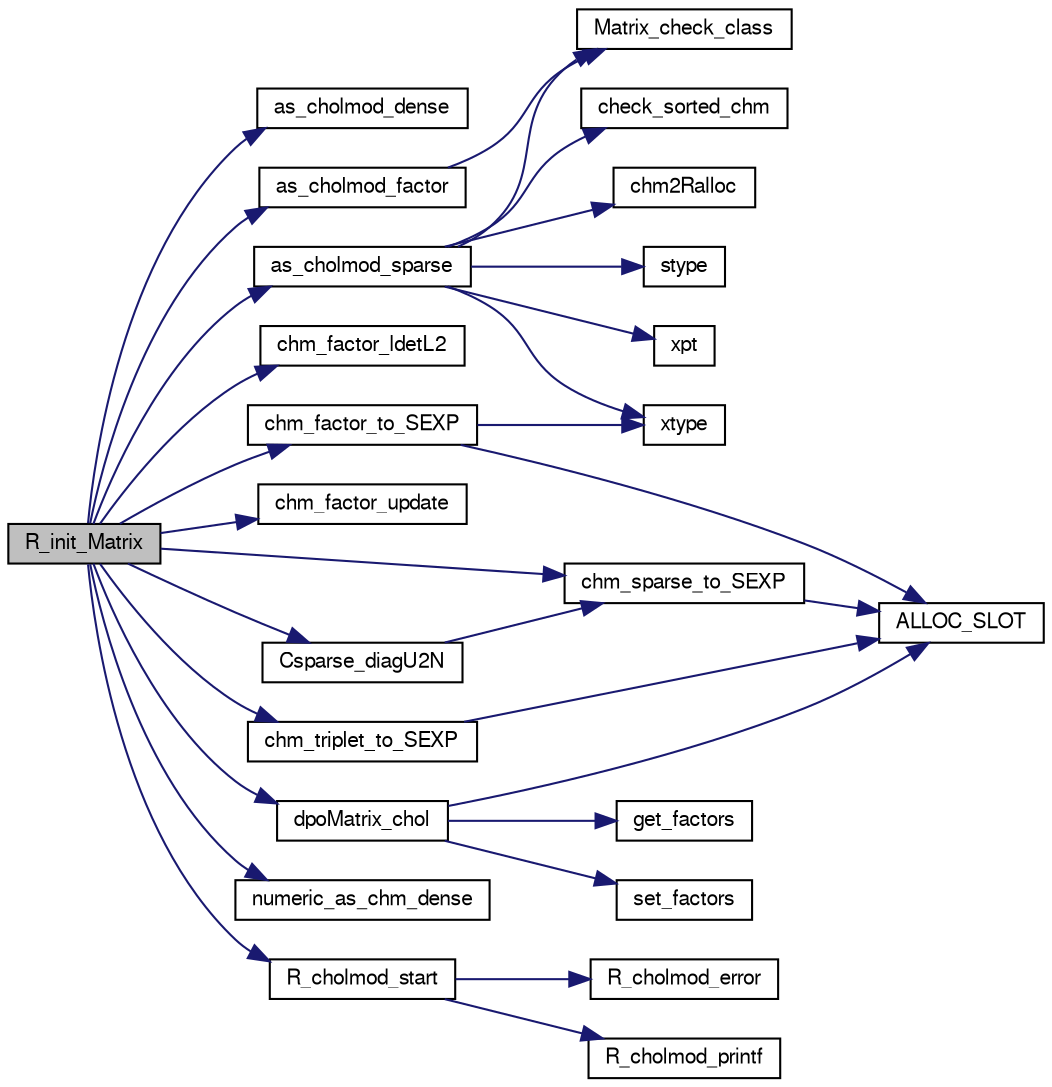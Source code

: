 digraph G
{
  edge [fontname="FreeSans",fontsize=10,labelfontname="FreeSans",labelfontsize=10];
  node [fontname="FreeSans",fontsize=10,shape=record];
  rankdir=LR;
  Node1 [label="R_init_Matrix",height=0.2,width=0.4,color="black", fillcolor="grey75", style="filled" fontcolor="black"];
  Node1 -> Node2 [color="midnightblue",fontsize=10,style="solid",fontname="FreeSans"];
  Node2 [label="as_cholmod_dense",height=0.2,width=0.4,color="black", fillcolor="white", style="filled",URL="$chm__common_8c.html#0ed4e091a525ec3cdf847755a3c4b76a",tooltip="Populate ans with the pointers from x and modify its scalar elements accordingly..."];
  Node1 -> Node3 [color="midnightblue",fontsize=10,style="solid",fontname="FreeSans"];
  Node3 [label="as_cholmod_factor",height=0.2,width=0.4,color="black", fillcolor="white", style="filled",URL="$chm__common_8c.html#2e28b03190e5ba5fcb59935cc0a1ea9e",tooltip="Populate ans with the pointers from x and modify its scalar elements accordingly..."];
  Node3 -> Node4 [color="midnightblue",fontsize=10,style="solid",fontname="FreeSans"];
  Node4 [label="Matrix_check_class",height=0.2,width=0.4,color="black", fillcolor="white", style="filled",URL="$Mutils_8h.html#2206f293e563a99c83fa8480b7e26912",tooltip="Return the 0-based index of a string match in a vector of strings terminated by an..."];
  Node1 -> Node5 [color="midnightblue",fontsize=10,style="solid",fontname="FreeSans"];
  Node5 [label="as_cholmod_sparse",height=0.2,width=0.4,color="black", fillcolor="white", style="filled",URL="$chm__common_8c.html#c0b9d7e2006dcf1a8d388954b408d007",tooltip="Populate ans with the pointers from x and modify its scalar elements accordingly..."];
  Node5 -> Node6 [color="midnightblue",fontsize=10,style="solid",fontname="FreeSans"];
  Node6 [label="check_sorted_chm",height=0.2,width=0.4,color="black", fillcolor="white", style="filled",URL="$chm__common_8c.html#954bf0c9515c3774116e79f0ee51d43c"];
  Node5 -> Node7 [color="midnightblue",fontsize=10,style="solid",fontname="FreeSans"];
  Node7 [label="chm2Ralloc",height=0.2,width=0.4,color="black", fillcolor="white", style="filled",URL="$chm__common_8c.html#66c990c6f2cab76ee049ec970bc7d5e8"];
  Node5 -> Node4 [color="midnightblue",fontsize=10,style="solid",fontname="FreeSans"];
  Node5 -> Node8 [color="midnightblue",fontsize=10,style="solid",fontname="FreeSans"];
  Node8 [label="stype",height=0.2,width=0.4,color="black", fillcolor="white", style="filled",URL="$chm__common_8c.html#d7dbb3616e40830729a242662b561897"];
  Node5 -> Node9 [color="midnightblue",fontsize=10,style="solid",fontname="FreeSans"];
  Node9 [label="xpt",height=0.2,width=0.4,color="black", fillcolor="white", style="filled",URL="$chm__common_8c.html#9ea43d94a2bbd6c055ff9da6e3f24109"];
  Node5 -> Node10 [color="midnightblue",fontsize=10,style="solid",fontname="FreeSans"];
  Node10 [label="xtype",height=0.2,width=0.4,color="black", fillcolor="white", style="filled",URL="$chm__common_8c.html#f9e93950e044e8dd6480f0b32dfe3f03"];
  Node1 -> Node11 [color="midnightblue",fontsize=10,style="solid",fontname="FreeSans"];
  Node11 [label="chm_factor_ldetL2",height=0.2,width=0.4,color="black", fillcolor="white", style="filled",URL="$CHMfactor_8c.html#c81ffe4ed105e938046e467310882d56",tooltip="Evaluate the logarithm of the square of the determinant of L."];
  Node1 -> Node12 [color="midnightblue",fontsize=10,style="solid",fontname="FreeSans"];
  Node12 [label="chm_factor_to_SEXP",height=0.2,width=0.4,color="black", fillcolor="white", style="filled",URL="$chm__common_8c.html#b819ab14a3e30e850191896d33089b94",tooltip="Copy the contents of f to an appropriate CHMfactor object and, optionally, free f..."];
  Node12 -> Node13 [color="midnightblue",fontsize=10,style="solid",fontname="FreeSans"];
  Node13 [label="ALLOC_SLOT",height=0.2,width=0.4,color="black", fillcolor="white", style="filled",URL="$Mutils_8h.html#f7f59236ca18ab52131cf71f4a7b0786",tooltip="Allocate an SEXP of given type and length, assign it as slot nm in the object, and..."];
  Node12 -> Node10 [color="midnightblue",fontsize=10,style="solid",fontname="FreeSans"];
  Node1 -> Node14 [color="midnightblue",fontsize=10,style="solid",fontname="FreeSans"];
  Node14 [label="chm_factor_update",height=0.2,width=0.4,color="black", fillcolor="white", style="filled",URL="$CHMfactor_8c.html#8f49596874078a3b8482df1ee23fe829",tooltip="Update the numerical values in the factor f as A + mult * I, if A is symmetric, otherwise..."];
  Node1 -> Node15 [color="midnightblue",fontsize=10,style="solid",fontname="FreeSans"];
  Node15 [label="chm_sparse_to_SEXP",height=0.2,width=0.4,color="black", fillcolor="white", style="filled",URL="$chm__common_8c.html#7aa1a6e564c24a55b031b5c03b3313f4",tooltip="Copy the contents of a to an appropriate CsparseMatrix object and, optionally, free..."];
  Node15 -> Node13 [color="midnightblue",fontsize=10,style="solid",fontname="FreeSans"];
  Node1 -> Node16 [color="midnightblue",fontsize=10,style="solid",fontname="FreeSans"];
  Node16 [label="chm_triplet_to_SEXP",height=0.2,width=0.4,color="black", fillcolor="white", style="filled",URL="$chm__common_8c.html#b5d31c23691cc4a3c96a7f526dc84006",tooltip="Copy the contents of a to an appropriate TsparseMatrix object and, optionally, free..."];
  Node16 -> Node13 [color="midnightblue",fontsize=10,style="solid",fontname="FreeSans"];
  Node1 -> Node17 [color="midnightblue",fontsize=10,style="solid",fontname="FreeSans"];
  Node17 [label="Csparse_diagU2N",height=0.2,width=0.4,color="black", fillcolor="white", style="filled",URL="$Csparse_8c.html#0cc8d2f7047736ee111b11cb2faeaf11"];
  Node17 -> Node15 [color="midnightblue",fontsize=10,style="solid",fontname="FreeSans"];
  Node1 -> Node18 [color="midnightblue",fontsize=10,style="solid",fontname="FreeSans"];
  Node18 [label="dpoMatrix_chol",height=0.2,width=0.4,color="black", fillcolor="white", style="filled",URL="$dpoMatrix_8c.html#a951f7c9871735266da55e7d92a6ae58"];
  Node18 -> Node13 [color="midnightblue",fontsize=10,style="solid",fontname="FreeSans"];
  Node18 -> Node19 [color="midnightblue",fontsize=10,style="solid",fontname="FreeSans"];
  Node19 [label="get_factors",height=0.2,width=0.4,color="black", fillcolor="white", style="filled",URL="$Mutils_8c.html#c8a9910ab35d85d32c6801477c2e6622"];
  Node18 -> Node20 [color="midnightblue",fontsize=10,style="solid",fontname="FreeSans"];
  Node20 [label="set_factors",height=0.2,width=0.4,color="black", fillcolor="white", style="filled",URL="$Mutils_8c.html#cb9e30480c757f0c780a5d94853b7284"];
  Node1 -> Node21 [color="midnightblue",fontsize=10,style="solid",fontname="FreeSans"];
  Node21 [label="numeric_as_chm_dense",height=0.2,width=0.4,color="black", fillcolor="white", style="filled",URL="$chm__common_8c.html#ac8221663c2752d8a26b05dd9be28314"];
  Node1 -> Node22 [color="midnightblue",fontsize=10,style="solid",fontname="FreeSans"];
  Node22 [label="R_cholmod_start",height=0.2,width=0.4,color="black", fillcolor="white", style="filled",URL="$chm__common_8c.html#1b14bacbdeada9ba9def1db396a98215",tooltip="Initialize the CHOLMOD library and replace the print and error functions by R-specific..."];
  Node22 -> Node23 [color="midnightblue",fontsize=10,style="solid",fontname="FreeSans"];
  Node23 [label="R_cholmod_error",height=0.2,width=0.4,color="black", fillcolor="white", style="filled",URL="$chm__common_8c.html#c844b5987ab53c54ab1031df5c5fcf7e"];
  Node22 -> Node24 [color="midnightblue",fontsize=10,style="solid",fontname="FreeSans"];
  Node24 [label="R_cholmod_printf",height=0.2,width=0.4,color="black", fillcolor="white", style="filled",URL="$chm__common_8c.html#1a8132e21c478997e6e8c7b8d7d93973"];
}

